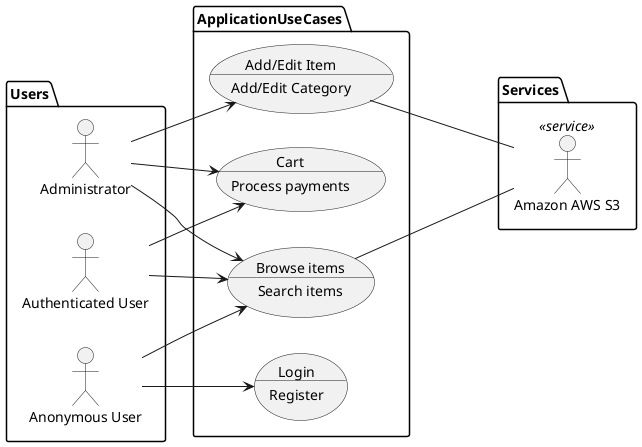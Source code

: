@startuml Use Case Diagram

left to right direction

package Services {
    actor FileStorage
    FileStorage as "Amazon AWS S3" << service >>
}

package ApplicationUseCases {
    usecase commonActions as "Browse items
        __
        Search items"
    usecase items as "Add/Edit Item
        __
        Add/Edit Category"

    usecase authorizedActions as "Cart
        __
        Process payments"
    usecase auth as "Login
        __
        Register"
}

package Users {
    actor AnonymousUser
    AnonymousUser as "Anonymous User"

    actor AuthenticatedUser
    AuthenticatedUser as "Authenticated User"

    actor Administrator
    Administrator as "Administrator"
}

items --- FileStorage
commonActions ---FileStorage

AnonymousUser --> auth
AnonymousUser --> commonActions

AuthenticatedUser --> commonActions
AuthenticatedUser --> authorizedActions

Administrator --> commonActions
Administrator --> authorizedActions
Administrator --> items

@enduml
